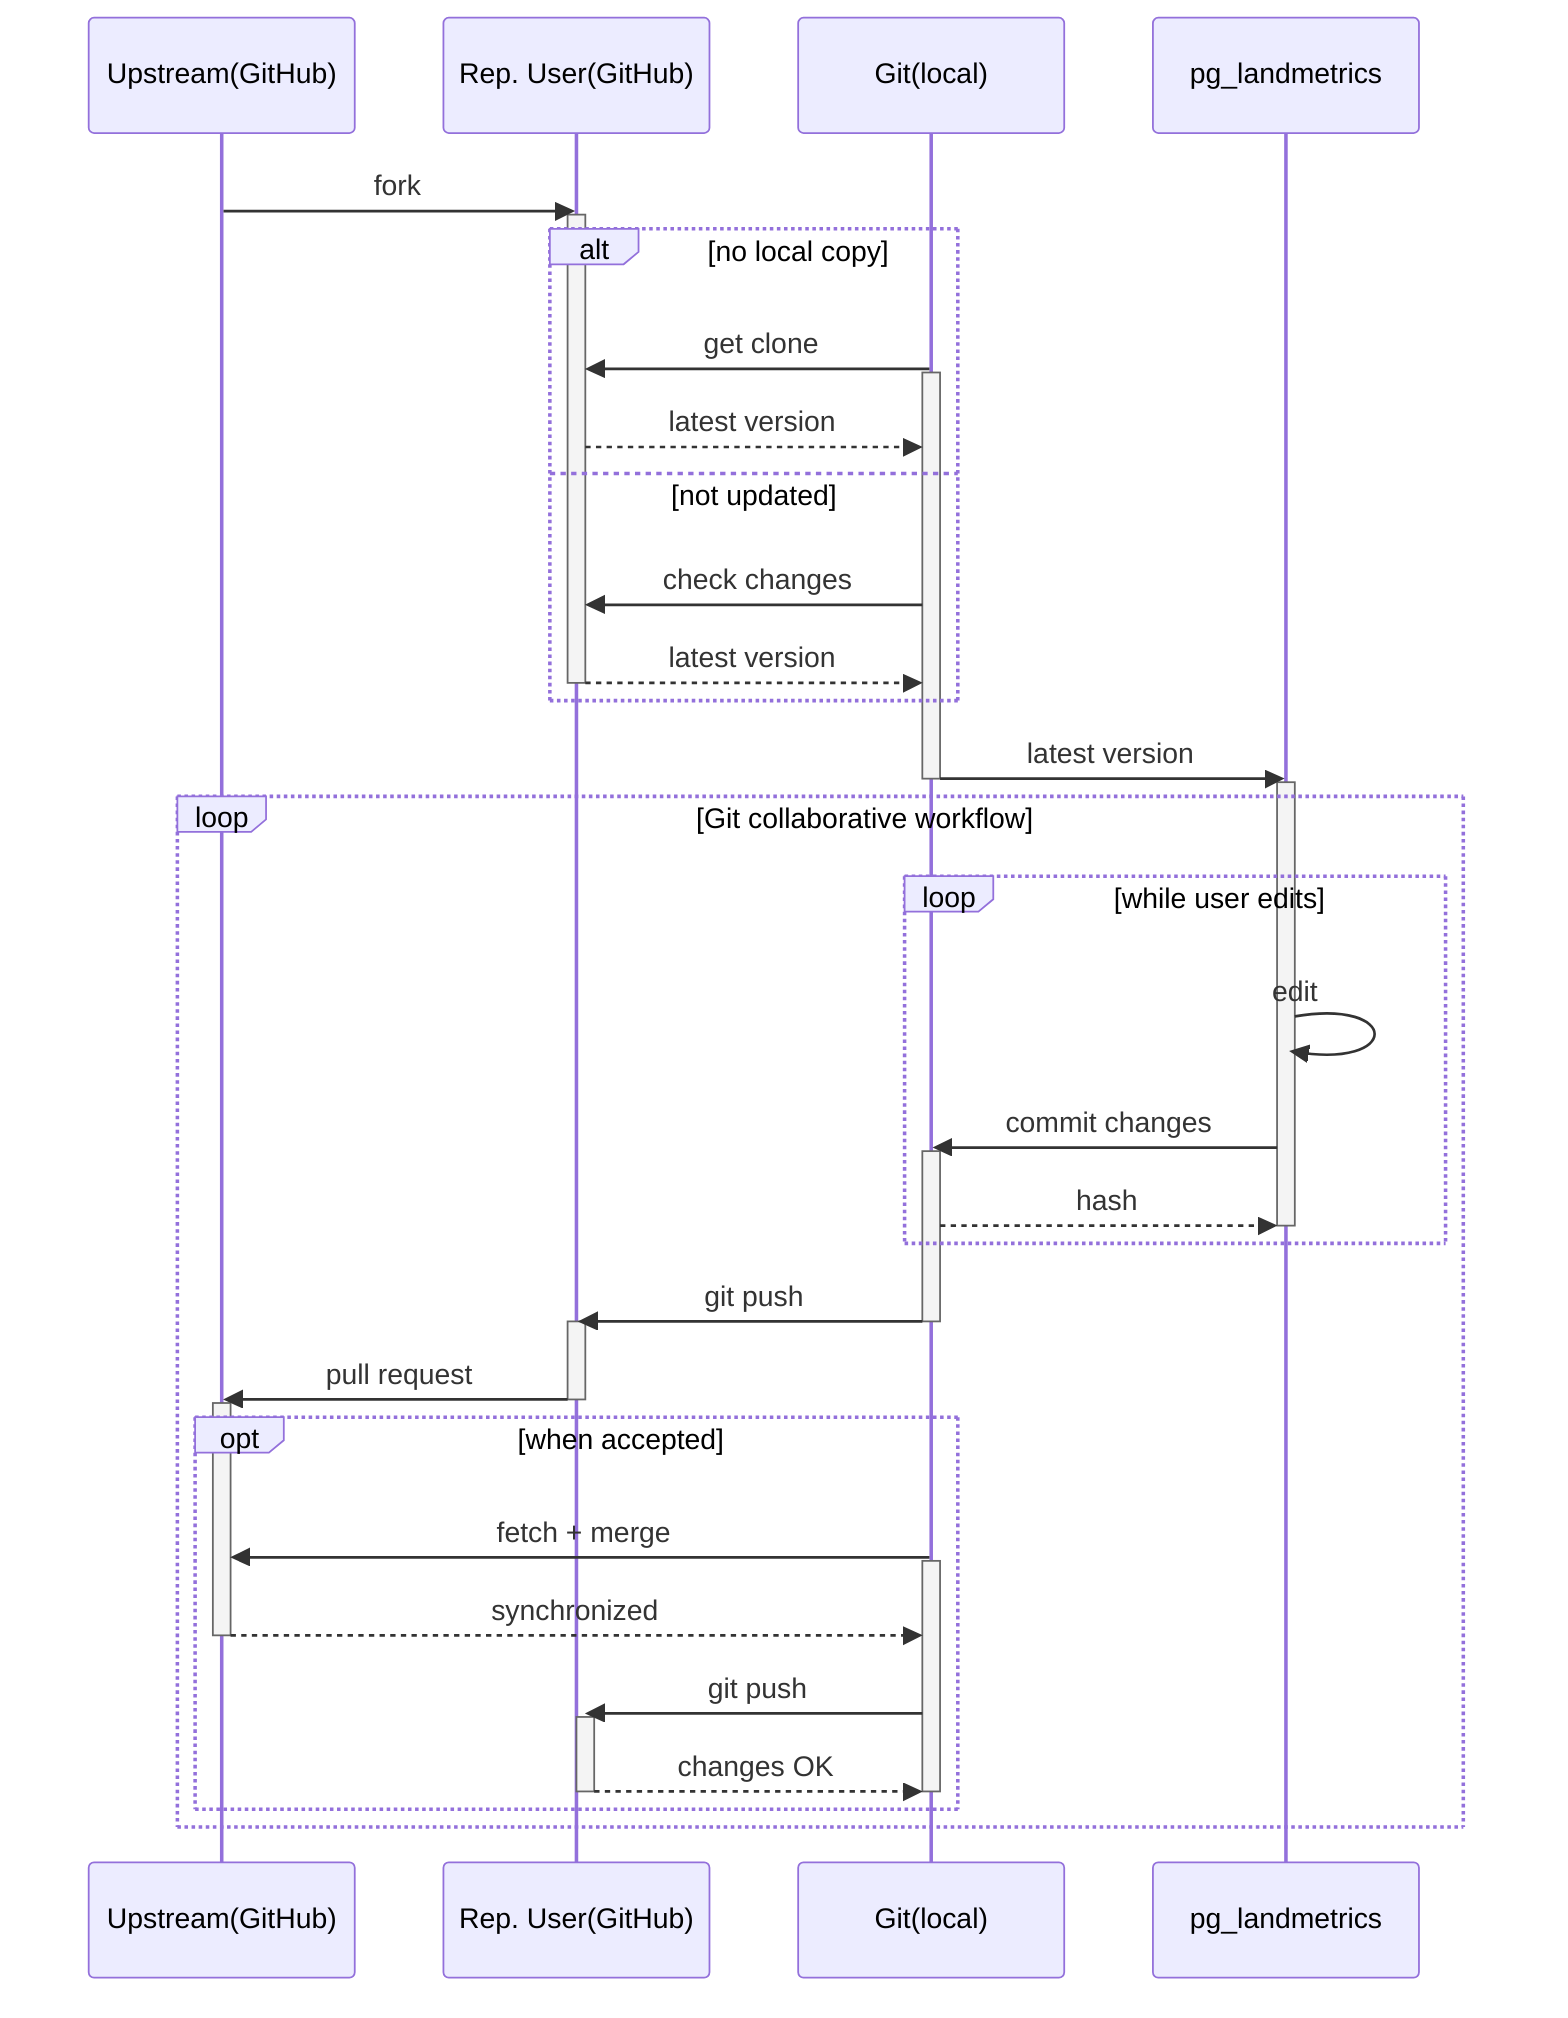 sequenceDiagram
     participant Upstream(GitHub)
     participant Rep. User(GitHub)
     participant Git(local)
     participant pg_landmetrics

	Upstream(GitHub)->> Rep. User(GitHub): fork
		activate Rep. User(GitHub)

   alt no local copy
	Git(local)->> Rep. User(GitHub): get clone
		activate Git(local)
	Rep. User(GitHub)-->> Git(local): latest version
   else not updated
	Git(local)->> Rep. User(GitHub): check changes
	Rep. User(GitHub)-->>Git(local): latest version
		deactivate Rep. User(GitHub)
   end

	Git(local) ->> pg_landmetrics: latest version
		deactivate Git(local)
	activate pg_landmetrics

   loop Git collaborative workflow

     loop while user edits
	pg_landmetrics ->> pg_landmetrics: edit
	pg_landmetrics ->> Git(local): commit changes
		activate Git(local)
	Git(local)-->> pg_landmetrics: hash
		deactivate pg_landmetrics
     end

	Git(local)->>Rep. User(GitHub): git push
		deactivate Git(local)
		activate Rep. User(GitHub)

	Rep. User(GitHub)->>Upstream(GitHub):  pull request
		deactivate Rep. User(GitHub)
		activate Upstream(GitHub)

     opt when accepted 
		activate Rep. User(GitHub)
	Git(local)->> Upstream(GitHub):  fetch + merge
		activate Git(local)
	Upstream(GitHub)-->> Git(local):  synchronized
		deactivate Upstream(GitHub)
		activate Upstream(GitHub)
	Git(local)->>Rep. User(GitHub): git push
		activate Rep. User(GitHub)
	Rep. User(GitHub)-->>Git(local): changes OK
		deactivate Rep. User(GitHub)
	deactivate Git(local)

     end

   end